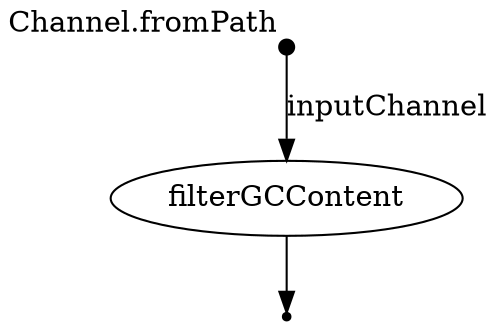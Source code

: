 digraph "dag" {
v0 [shape=point,label="",fixedsize=true,width=0.1,xlabel="Channel.fromPath"];
v1 [label="filterGCContent"];
v0 -> v1 [label="inputChannel"];

v1 [label="filterGCContent"];
v2 [shape=point];
v1 -> v2;

}
